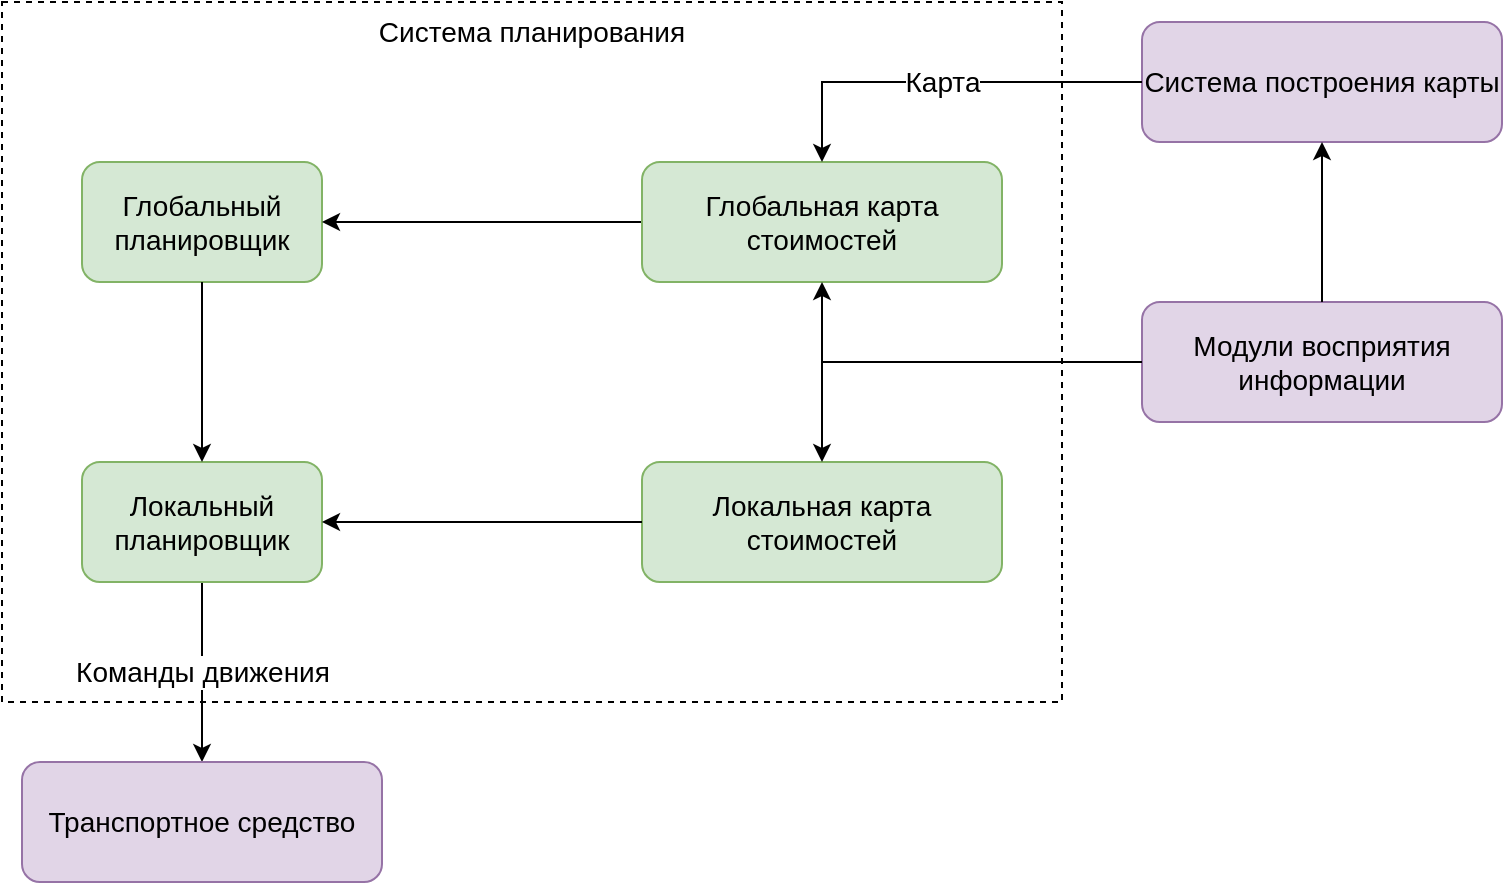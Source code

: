 <mxfile>
    <diagram id="SDRCU_xUri1sC5xHmcf4" name="Page-1">
        <mxGraphModel dx="-284" dy="1691" grid="1" gridSize="10" guides="1" tooltips="1" connect="1" arrows="1" fold="1" page="1" pageScale="1" pageWidth="850" pageHeight="1100" math="0" shadow="0">
            <root>
                <mxCell id="0"/>
                <mxCell id="1" parent="0"/>
                <mxCell id="2" value="Система планирования" style="rounded=0;whiteSpace=wrap;html=1;fontSize=14;verticalAlign=top;dashed=1;" vertex="1" parent="1">
                    <mxGeometry x="1030" y="-470" width="530" height="350" as="geometry"/>
                </mxCell>
                <mxCell id="3" value="Глобальный планировщик" style="rounded=1;whiteSpace=wrap;html=1;fontSize=14;verticalAlign=middle;fillColor=#d5e8d4;strokeColor=#82b366;" vertex="1" parent="1">
                    <mxGeometry x="1070" y="-390" width="120" height="60" as="geometry"/>
                </mxCell>
                <mxCell id="4" value="Локальная карта стоимостей" style="rounded=1;whiteSpace=wrap;html=1;fontSize=14;verticalAlign=middle;fillColor=#d5e8d4;strokeColor=#82b366;" vertex="1" parent="1">
                    <mxGeometry x="1350" y="-240" width="180" height="60" as="geometry"/>
                </mxCell>
                <mxCell id="5" value="Команды движения" style="edgeStyle=orthogonalEdgeStyle;rounded=0;orthogonalLoop=1;jettySize=auto;html=1;exitX=0.5;exitY=1;exitDx=0;exitDy=0;fontSize=14;startArrow=none;startFill=0;endArrow=classic;endFill=1;strokeWidth=1;" edge="1" parent="1" source="6" target="17">
                    <mxGeometry relative="1" as="geometry"/>
                </mxCell>
                <mxCell id="6" value="Локальный &lt;br style=&quot;font-size: 14px;&quot;&gt;планировщик" style="rounded=1;whiteSpace=wrap;html=1;fontSize=14;verticalAlign=middle;fillColor=#d5e8d4;strokeColor=#82b366;" vertex="1" parent="1">
                    <mxGeometry x="1070" y="-240" width="120" height="60" as="geometry"/>
                </mxCell>
                <mxCell id="7" style="edgeStyle=orthogonalEdgeStyle;rounded=0;orthogonalLoop=1;jettySize=auto;html=1;exitX=0;exitY=0.5;exitDx=0;exitDy=0;startArrow=none;startFill=0;endArrow=classic;endFill=1;strokeWidth=1;fontSize=14;" edge="1" parent="1" source="8" target="3">
                    <mxGeometry relative="1" as="geometry"/>
                </mxCell>
                <mxCell id="8" value="Глобальная карта стоимостей" style="rounded=1;whiteSpace=wrap;html=1;fontSize=14;verticalAlign=middle;fillColor=#d5e8d4;strokeColor=#82b366;" vertex="1" parent="1">
                    <mxGeometry x="1350" y="-390" width="180" height="60" as="geometry"/>
                </mxCell>
                <mxCell id="9" style="edgeStyle=orthogonalEdgeStyle;rounded=0;orthogonalLoop=1;jettySize=auto;html=1;startArrow=none;startFill=0;endArrow=classic;endFill=1;strokeWidth=1;fontSize=14;" edge="1" parent="1" source="4" target="6">
                    <mxGeometry relative="1" as="geometry">
                        <mxPoint x="1360" y="-350" as="sourcePoint"/>
                        <mxPoint x="1200" y="-350" as="targetPoint"/>
                    </mxGeometry>
                </mxCell>
                <mxCell id="10" style="edgeStyle=orthogonalEdgeStyle;rounded=0;orthogonalLoop=1;jettySize=auto;html=1;startArrow=none;startFill=0;endArrow=classic;endFill=1;strokeWidth=1;fontSize=14;" edge="1" parent="1" source="3" target="6">
                    <mxGeometry relative="1" as="geometry">
                        <mxPoint x="1360" y="-200" as="sourcePoint"/>
                        <mxPoint x="1200" y="-200" as="targetPoint"/>
                    </mxGeometry>
                </mxCell>
                <mxCell id="11" style="edgeStyle=orthogonalEdgeStyle;rounded=0;orthogonalLoop=1;jettySize=auto;html=1;startArrow=none;startFill=0;endArrow=classic;endFill=1;strokeWidth=1;fontSize=14;" edge="1" parent="1" source="12" target="8">
                    <mxGeometry relative="1" as="geometry">
                        <mxPoint x="1730" y="-340" as="sourcePoint"/>
                        <mxPoint x="1730" y="-250" as="targetPoint"/>
                    </mxGeometry>
                </mxCell>
                <mxCell id="12" value="Модули восприятия информации" style="rounded=1;whiteSpace=wrap;html=1;fontSize=14;verticalAlign=middle;fillColor=#e1d5e7;strokeColor=#9673a6;" vertex="1" parent="1">
                    <mxGeometry x="1600" y="-320" width="180" height="60" as="geometry"/>
                </mxCell>
                <mxCell id="13" style="edgeStyle=orthogonalEdgeStyle;rounded=0;orthogonalLoop=1;jettySize=auto;html=1;startArrow=none;startFill=0;endArrow=classic;endFill=1;strokeWidth=1;fontSize=14;" edge="1" parent="1" source="12" target="4">
                    <mxGeometry relative="1" as="geometry">
                        <mxPoint x="1660" y="-350" as="sourcePoint"/>
                        <mxPoint x="1540" y="-350" as="targetPoint"/>
                    </mxGeometry>
                </mxCell>
                <mxCell id="14" value="Система построения карты" style="rounded=1;whiteSpace=wrap;html=1;fontSize=14;verticalAlign=middle;fillColor=#e1d5e7;strokeColor=#9673a6;" vertex="1" parent="1">
                    <mxGeometry x="1600" y="-460" width="180" height="60" as="geometry"/>
                </mxCell>
                <mxCell id="15" style="edgeStyle=orthogonalEdgeStyle;rounded=0;orthogonalLoop=1;jettySize=auto;html=1;startArrow=none;startFill=0;endArrow=classic;endFill=1;strokeWidth=1;fontSize=14;" edge="1" parent="1" source="12" target="14">
                    <mxGeometry relative="1" as="geometry">
                        <mxPoint x="1360" y="-350" as="sourcePoint"/>
                        <mxPoint x="1200" y="-350" as="targetPoint"/>
                    </mxGeometry>
                </mxCell>
                <mxCell id="16" value="Карта" style="edgeStyle=orthogonalEdgeStyle;rounded=0;orthogonalLoop=1;jettySize=auto;html=1;startArrow=none;startFill=0;endArrow=classic;endFill=1;strokeWidth=1;fontSize=14;" edge="1" parent="1" source="14" target="8">
                    <mxGeometry relative="1" as="geometry">
                        <mxPoint x="1700" y="-310" as="sourcePoint"/>
                        <mxPoint x="1700" y="-390" as="targetPoint"/>
                    </mxGeometry>
                </mxCell>
                <mxCell id="17" value="Транспортное средство" style="rounded=1;whiteSpace=wrap;html=1;fontSize=14;verticalAlign=middle;fillColor=#e1d5e7;strokeColor=#9673a6;" vertex="1" parent="1">
                    <mxGeometry x="1040" y="-90" width="180" height="60" as="geometry"/>
                </mxCell>
            </root>
        </mxGraphModel>
    </diagram>
</mxfile>